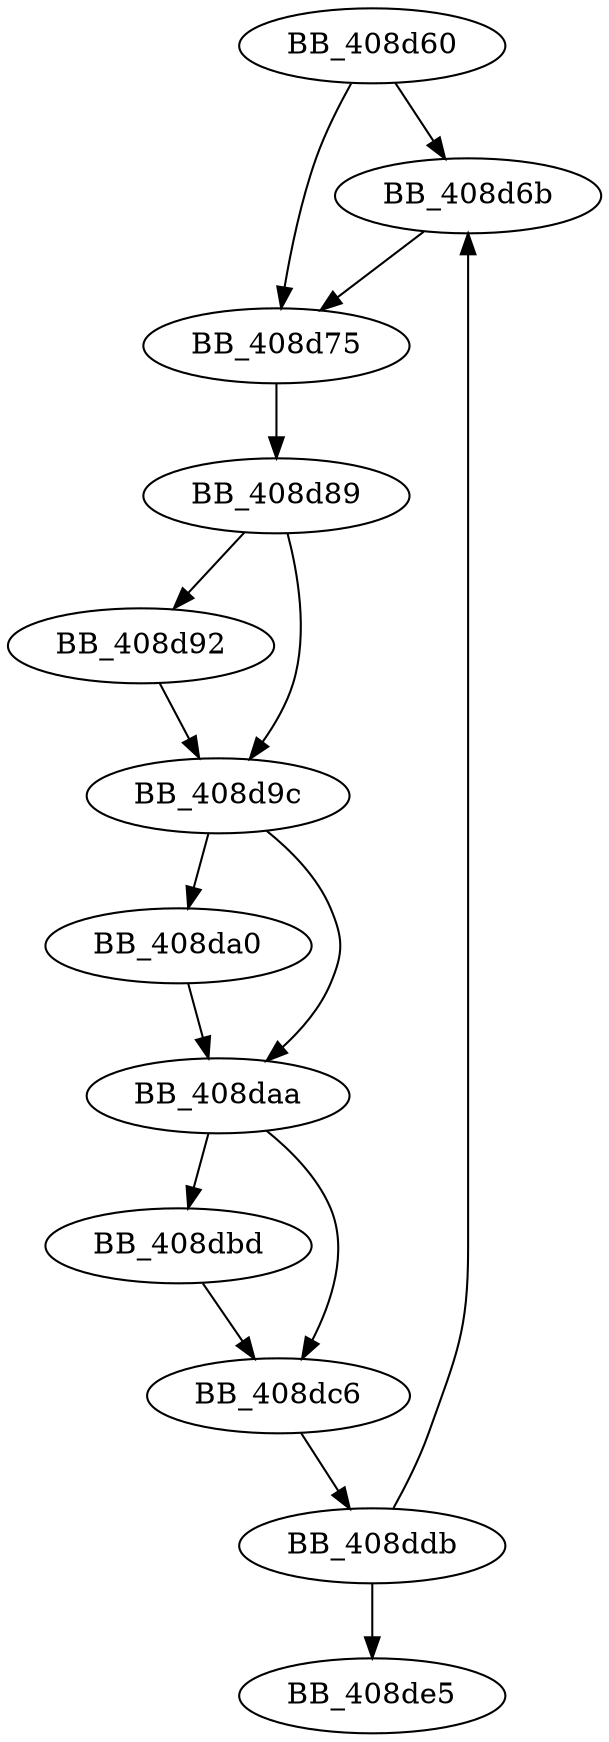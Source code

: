 DiGraph sub_408D60{
BB_408d60->BB_408d6b
BB_408d60->BB_408d75
BB_408d6b->BB_408d75
BB_408d75->BB_408d89
BB_408d89->BB_408d92
BB_408d89->BB_408d9c
BB_408d92->BB_408d9c
BB_408d9c->BB_408da0
BB_408d9c->BB_408daa
BB_408da0->BB_408daa
BB_408daa->BB_408dbd
BB_408daa->BB_408dc6
BB_408dbd->BB_408dc6
BB_408dc6->BB_408ddb
BB_408ddb->BB_408d6b
BB_408ddb->BB_408de5
}
